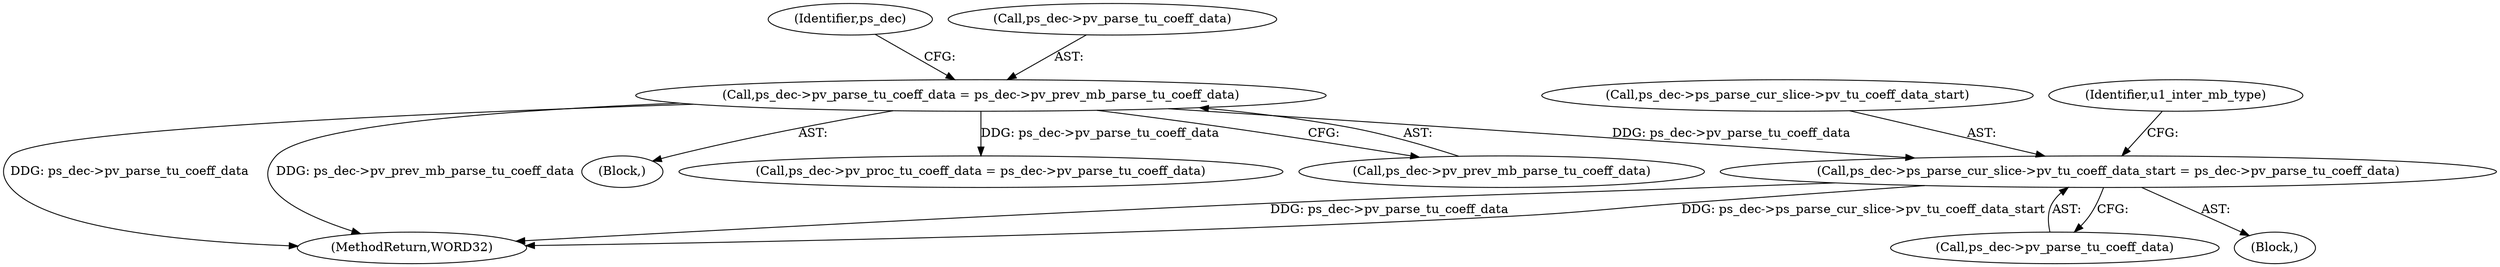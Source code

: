 digraph "0_Android_4a524d3a8ae9aa20c36430008e6bd429443f8f1d_1@pointer" {
"1000830" [label="(Call,ps_dec->ps_parse_cur_slice->pv_tu_coeff_data_start = ps_dec->pv_parse_tu_coeff_data)"];
"1000552" [label="(Call,ps_dec->pv_parse_tu_coeff_data = ps_dec->pv_prev_mb_parse_tu_coeff_data)"];
"1000556" [label="(Call,ps_dec->pv_prev_mb_parse_tu_coeff_data)"];
"1000830" [label="(Call,ps_dec->ps_parse_cur_slice->pv_tu_coeff_data_start = ps_dec->pv_parse_tu_coeff_data)"];
"1000829" [label="(Block,)"];
"1000561" [label="(Identifier,ps_dec)"];
"1000836" [label="(Call,ps_dec->pv_parse_tu_coeff_data)"];
"1001284" [label="(MethodReturn,WORD32)"];
"1000552" [label="(Call,ps_dec->pv_parse_tu_coeff_data = ps_dec->pv_prev_mb_parse_tu_coeff_data)"];
"1000486" [label="(Block,)"];
"1000831" [label="(Call,ps_dec->ps_parse_cur_slice->pv_tu_coeff_data_start)"];
"1000553" [label="(Call,ps_dec->pv_parse_tu_coeff_data)"];
"1000849" [label="(Identifier,u1_inter_mb_type)"];
"1000841" [label="(Call,ps_dec->pv_proc_tu_coeff_data = ps_dec->pv_parse_tu_coeff_data)"];
"1000830" -> "1000829"  [label="AST: "];
"1000830" -> "1000836"  [label="CFG: "];
"1000831" -> "1000830"  [label="AST: "];
"1000836" -> "1000830"  [label="AST: "];
"1000849" -> "1000830"  [label="CFG: "];
"1000830" -> "1001284"  [label="DDG: ps_dec->pv_parse_tu_coeff_data"];
"1000830" -> "1001284"  [label="DDG: ps_dec->ps_parse_cur_slice->pv_tu_coeff_data_start"];
"1000552" -> "1000830"  [label="DDG: ps_dec->pv_parse_tu_coeff_data"];
"1000552" -> "1000486"  [label="AST: "];
"1000552" -> "1000556"  [label="CFG: "];
"1000553" -> "1000552"  [label="AST: "];
"1000556" -> "1000552"  [label="AST: "];
"1000561" -> "1000552"  [label="CFG: "];
"1000552" -> "1001284"  [label="DDG: ps_dec->pv_parse_tu_coeff_data"];
"1000552" -> "1001284"  [label="DDG: ps_dec->pv_prev_mb_parse_tu_coeff_data"];
"1000552" -> "1000841"  [label="DDG: ps_dec->pv_parse_tu_coeff_data"];
}
